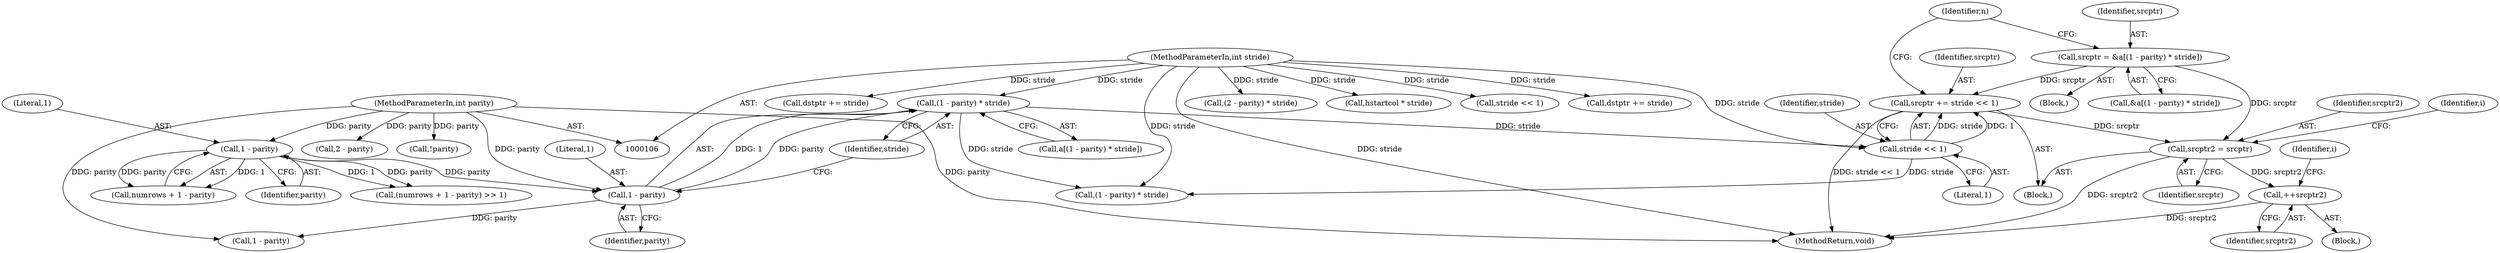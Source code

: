 digraph "1_jasper_4a59cfaf9ab3d48fca4a15c0d2674bf7138e3d1a_1@pointer" {
"1000190" [label="(Call,srcptr2 = srcptr)"];
"1000171" [label="(Call,srcptr = &a[(1 - parity) * stride])"];
"1000215" [label="(Call,srcptr += stride << 1)"];
"1000217" [label="(Call,stride << 1)"];
"1000176" [label="(Call,(1 - parity) * stride)"];
"1000177" [label="(Call,1 - parity)"];
"1000156" [label="(Call,1 - parity)"];
"1000110" [label="(MethodParameterIn,int parity)"];
"1000109" [label="(MethodParameterIn,int stride)"];
"1000210" [label="(Call,++srcptr2)"];
"1000219" [label="(Literal,1)"];
"1000218" [label="(Identifier,stride)"];
"1000217" [label="(Call,stride << 1)"];
"1000211" [label="(Identifier,srcptr2)"];
"1000246" [label="(Call,!parity)"];
"1000158" [label="(Identifier,parity)"];
"1000202" [label="(Block,)"];
"1000216" [label="(Identifier,srcptr)"];
"1000235" [label="(Call,(2 - parity) * stride)"];
"1000345" [label="(MethodReturn,void)"];
"1000172" [label="(Identifier,srcptr)"];
"1000156" [label="(Call,1 - parity)"];
"1000201" [label="(Identifier,i)"];
"1000157" [label="(Literal,1)"];
"1000180" [label="(Identifier,stride)"];
"1000210" [label="(Call,++srcptr2)"];
"1000171" [label="(Call,srcptr = &a[(1 - parity) * stride])"];
"1000173" [label="(Call,&a[(1 - parity) * stride])"];
"1000153" [label="(Call,(numrows + 1 - parity) >> 1)"];
"1000226" [label="(Call,1 - parity)"];
"1000186" [label="(Block,)"];
"1000292" [label="(Call,hstartcol * stride)"];
"1000176" [label="(Call,(1 - parity) * stride)"];
"1000174" [label="(Call,a[(1 - parity) * stride])"];
"1000215" [label="(Call,srcptr += stride << 1)"];
"1000150" [label="(Block,)"];
"1000110" [label="(MethodParameterIn,int parity)"];
"1000236" [label="(Call,2 - parity)"];
"1000284" [label="(Call,stride << 1)"];
"1000332" [label="(Call,dstptr += stride)"];
"1000184" [label="(Identifier,n)"];
"1000191" [label="(Identifier,srcptr2)"];
"1000192" [label="(Identifier,srcptr)"];
"1000190" [label="(Call,srcptr2 = srcptr)"];
"1000109" [label="(MethodParameterIn,int stride)"];
"1000178" [label="(Literal,1)"];
"1000177" [label="(Call,1 - parity)"];
"1000225" [label="(Call,(1 - parity) * stride)"];
"1000179" [label="(Identifier,parity)"];
"1000195" [label="(Identifier,i)"];
"1000279" [label="(Call,dstptr += stride)"];
"1000154" [label="(Call,numrows + 1 - parity)"];
"1000190" -> "1000186"  [label="AST: "];
"1000190" -> "1000192"  [label="CFG: "];
"1000191" -> "1000190"  [label="AST: "];
"1000192" -> "1000190"  [label="AST: "];
"1000195" -> "1000190"  [label="CFG: "];
"1000190" -> "1000345"  [label="DDG: srcptr2"];
"1000171" -> "1000190"  [label="DDG: srcptr"];
"1000215" -> "1000190"  [label="DDG: srcptr"];
"1000190" -> "1000210"  [label="DDG: srcptr2"];
"1000171" -> "1000150"  [label="AST: "];
"1000171" -> "1000173"  [label="CFG: "];
"1000172" -> "1000171"  [label="AST: "];
"1000173" -> "1000171"  [label="AST: "];
"1000184" -> "1000171"  [label="CFG: "];
"1000171" -> "1000215"  [label="DDG: srcptr"];
"1000215" -> "1000186"  [label="AST: "];
"1000215" -> "1000217"  [label="CFG: "];
"1000216" -> "1000215"  [label="AST: "];
"1000217" -> "1000215"  [label="AST: "];
"1000184" -> "1000215"  [label="CFG: "];
"1000215" -> "1000345"  [label="DDG: stride << 1"];
"1000217" -> "1000215"  [label="DDG: stride"];
"1000217" -> "1000215"  [label="DDG: 1"];
"1000217" -> "1000219"  [label="CFG: "];
"1000218" -> "1000217"  [label="AST: "];
"1000219" -> "1000217"  [label="AST: "];
"1000176" -> "1000217"  [label="DDG: stride"];
"1000109" -> "1000217"  [label="DDG: stride"];
"1000217" -> "1000225"  [label="DDG: stride"];
"1000176" -> "1000174"  [label="AST: "];
"1000176" -> "1000180"  [label="CFG: "];
"1000177" -> "1000176"  [label="AST: "];
"1000180" -> "1000176"  [label="AST: "];
"1000174" -> "1000176"  [label="CFG: "];
"1000177" -> "1000176"  [label="DDG: 1"];
"1000177" -> "1000176"  [label="DDG: parity"];
"1000109" -> "1000176"  [label="DDG: stride"];
"1000176" -> "1000225"  [label="DDG: stride"];
"1000177" -> "1000179"  [label="CFG: "];
"1000178" -> "1000177"  [label="AST: "];
"1000179" -> "1000177"  [label="AST: "];
"1000180" -> "1000177"  [label="CFG: "];
"1000156" -> "1000177"  [label="DDG: parity"];
"1000110" -> "1000177"  [label="DDG: parity"];
"1000177" -> "1000226"  [label="DDG: parity"];
"1000156" -> "1000154"  [label="AST: "];
"1000156" -> "1000158"  [label="CFG: "];
"1000157" -> "1000156"  [label="AST: "];
"1000158" -> "1000156"  [label="AST: "];
"1000154" -> "1000156"  [label="CFG: "];
"1000156" -> "1000153"  [label="DDG: 1"];
"1000156" -> "1000153"  [label="DDG: parity"];
"1000156" -> "1000154"  [label="DDG: 1"];
"1000156" -> "1000154"  [label="DDG: parity"];
"1000110" -> "1000156"  [label="DDG: parity"];
"1000110" -> "1000106"  [label="AST: "];
"1000110" -> "1000345"  [label="DDG: parity"];
"1000110" -> "1000226"  [label="DDG: parity"];
"1000110" -> "1000236"  [label="DDG: parity"];
"1000110" -> "1000246"  [label="DDG: parity"];
"1000109" -> "1000106"  [label="AST: "];
"1000109" -> "1000345"  [label="DDG: stride"];
"1000109" -> "1000225"  [label="DDG: stride"];
"1000109" -> "1000235"  [label="DDG: stride"];
"1000109" -> "1000279"  [label="DDG: stride"];
"1000109" -> "1000284"  [label="DDG: stride"];
"1000109" -> "1000292"  [label="DDG: stride"];
"1000109" -> "1000332"  [label="DDG: stride"];
"1000210" -> "1000202"  [label="AST: "];
"1000210" -> "1000211"  [label="CFG: "];
"1000211" -> "1000210"  [label="AST: "];
"1000201" -> "1000210"  [label="CFG: "];
"1000210" -> "1000345"  [label="DDG: srcptr2"];
}
